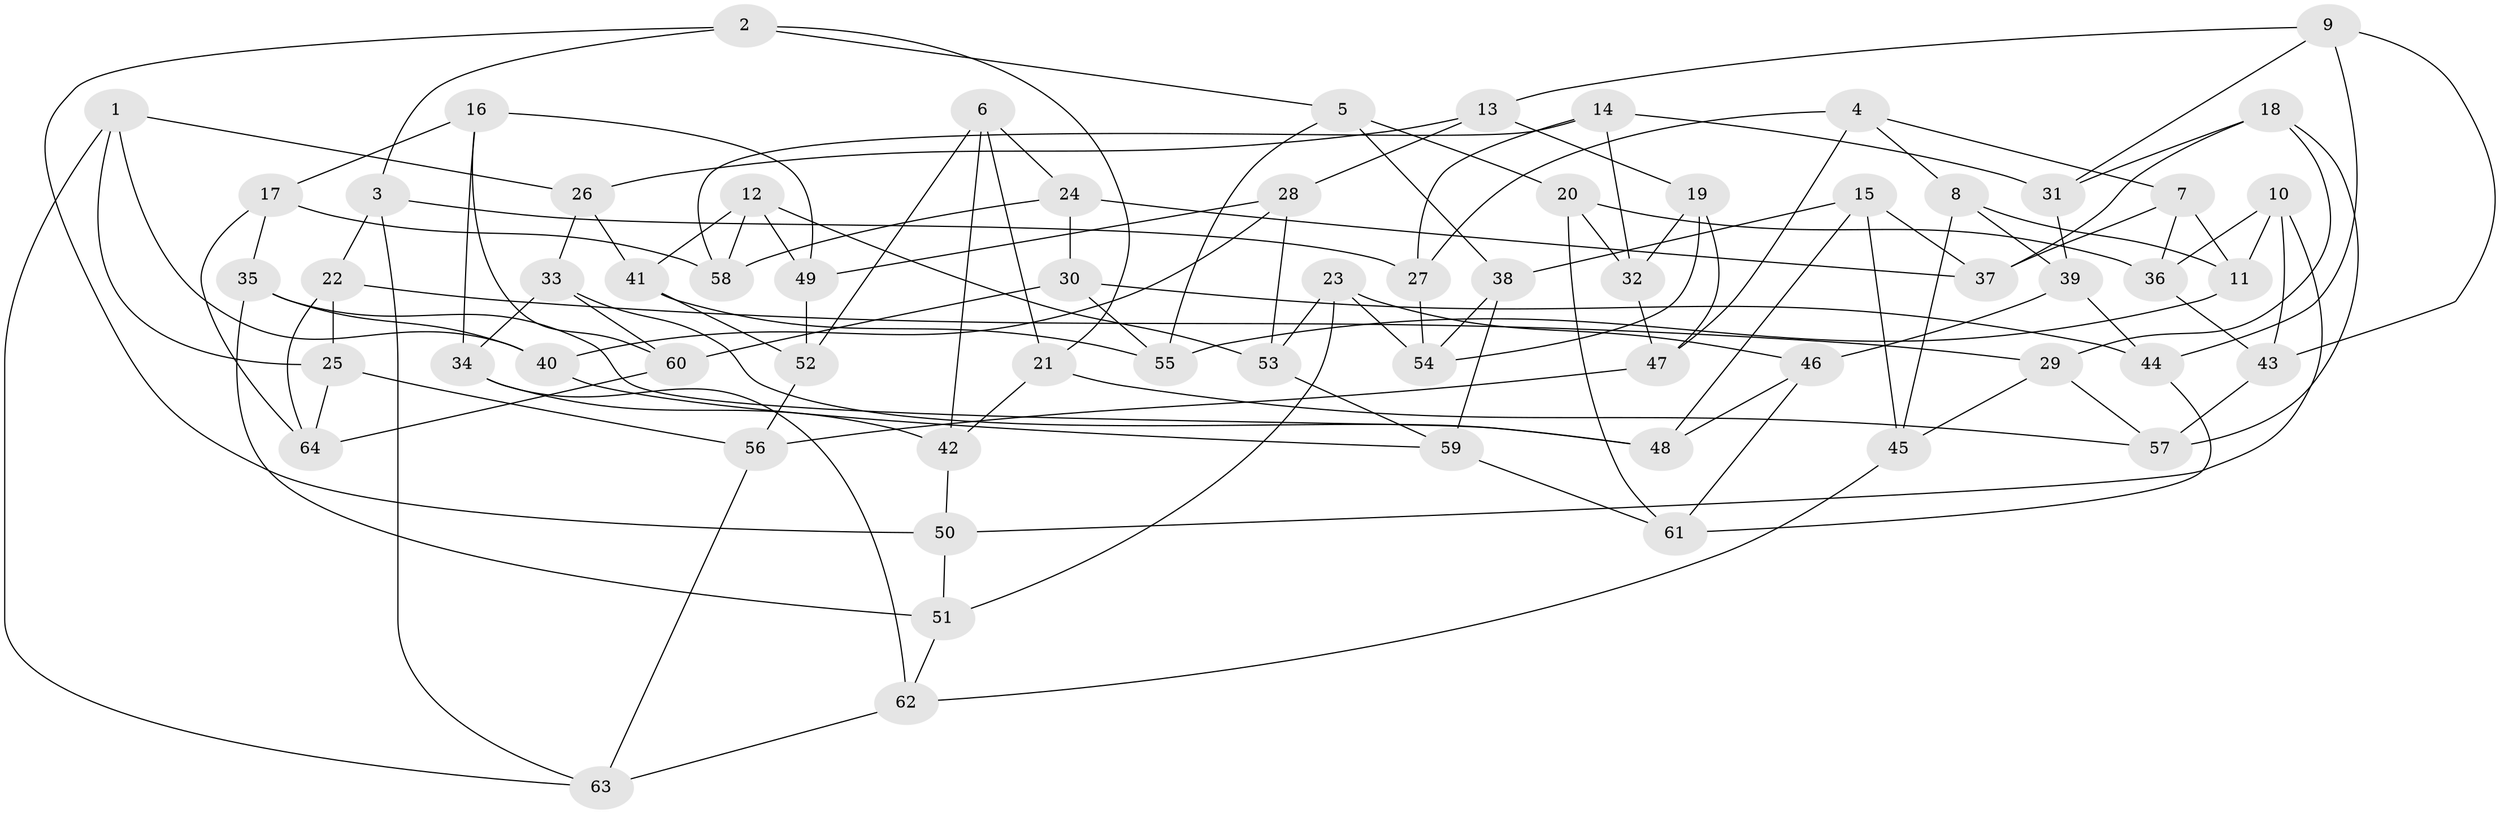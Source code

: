 // coarse degree distribution, {6: 0.23684210526315788, 4: 0.5263157894736842, 7: 0.13157894736842105, 9: 0.02631578947368421, 8: 0.02631578947368421, 5: 0.02631578947368421, 3: 0.02631578947368421}
// Generated by graph-tools (version 1.1) at 2025/20/03/04/25 18:20:53]
// undirected, 64 vertices, 128 edges
graph export_dot {
graph [start="1"]
  node [color=gray90,style=filled];
  1;
  2;
  3;
  4;
  5;
  6;
  7;
  8;
  9;
  10;
  11;
  12;
  13;
  14;
  15;
  16;
  17;
  18;
  19;
  20;
  21;
  22;
  23;
  24;
  25;
  26;
  27;
  28;
  29;
  30;
  31;
  32;
  33;
  34;
  35;
  36;
  37;
  38;
  39;
  40;
  41;
  42;
  43;
  44;
  45;
  46;
  47;
  48;
  49;
  50;
  51;
  52;
  53;
  54;
  55;
  56;
  57;
  58;
  59;
  60;
  61;
  62;
  63;
  64;
  1 -- 25;
  1 -- 40;
  1 -- 63;
  1 -- 26;
  2 -- 5;
  2 -- 50;
  2 -- 21;
  2 -- 3;
  3 -- 22;
  3 -- 63;
  3 -- 27;
  4 -- 27;
  4 -- 47;
  4 -- 7;
  4 -- 8;
  5 -- 38;
  5 -- 55;
  5 -- 20;
  6 -- 24;
  6 -- 52;
  6 -- 42;
  6 -- 21;
  7 -- 36;
  7 -- 37;
  7 -- 11;
  8 -- 45;
  8 -- 11;
  8 -- 39;
  9 -- 43;
  9 -- 44;
  9 -- 31;
  9 -- 13;
  10 -- 43;
  10 -- 50;
  10 -- 11;
  10 -- 36;
  11 -- 55;
  12 -- 41;
  12 -- 58;
  12 -- 49;
  12 -- 53;
  13 -- 19;
  13 -- 26;
  13 -- 28;
  14 -- 27;
  14 -- 58;
  14 -- 31;
  14 -- 32;
  15 -- 37;
  15 -- 45;
  15 -- 38;
  15 -- 48;
  16 -- 34;
  16 -- 17;
  16 -- 49;
  16 -- 60;
  17 -- 64;
  17 -- 58;
  17 -- 35;
  18 -- 29;
  18 -- 57;
  18 -- 37;
  18 -- 31;
  19 -- 32;
  19 -- 47;
  19 -- 54;
  20 -- 36;
  20 -- 61;
  20 -- 32;
  21 -- 57;
  21 -- 42;
  22 -- 25;
  22 -- 64;
  22 -- 29;
  23 -- 54;
  23 -- 53;
  23 -- 46;
  23 -- 51;
  24 -- 37;
  24 -- 58;
  24 -- 30;
  25 -- 56;
  25 -- 64;
  26 -- 33;
  26 -- 41;
  27 -- 54;
  28 -- 53;
  28 -- 49;
  28 -- 40;
  29 -- 45;
  29 -- 57;
  30 -- 60;
  30 -- 44;
  30 -- 55;
  31 -- 39;
  32 -- 47;
  33 -- 48;
  33 -- 60;
  33 -- 34;
  34 -- 62;
  34 -- 42;
  35 -- 51;
  35 -- 48;
  35 -- 40;
  36 -- 43;
  38 -- 54;
  38 -- 59;
  39 -- 46;
  39 -- 44;
  40 -- 59;
  41 -- 52;
  41 -- 55;
  42 -- 50;
  43 -- 57;
  44 -- 61;
  45 -- 62;
  46 -- 61;
  46 -- 48;
  47 -- 56;
  49 -- 52;
  50 -- 51;
  51 -- 62;
  52 -- 56;
  53 -- 59;
  56 -- 63;
  59 -- 61;
  60 -- 64;
  62 -- 63;
}
